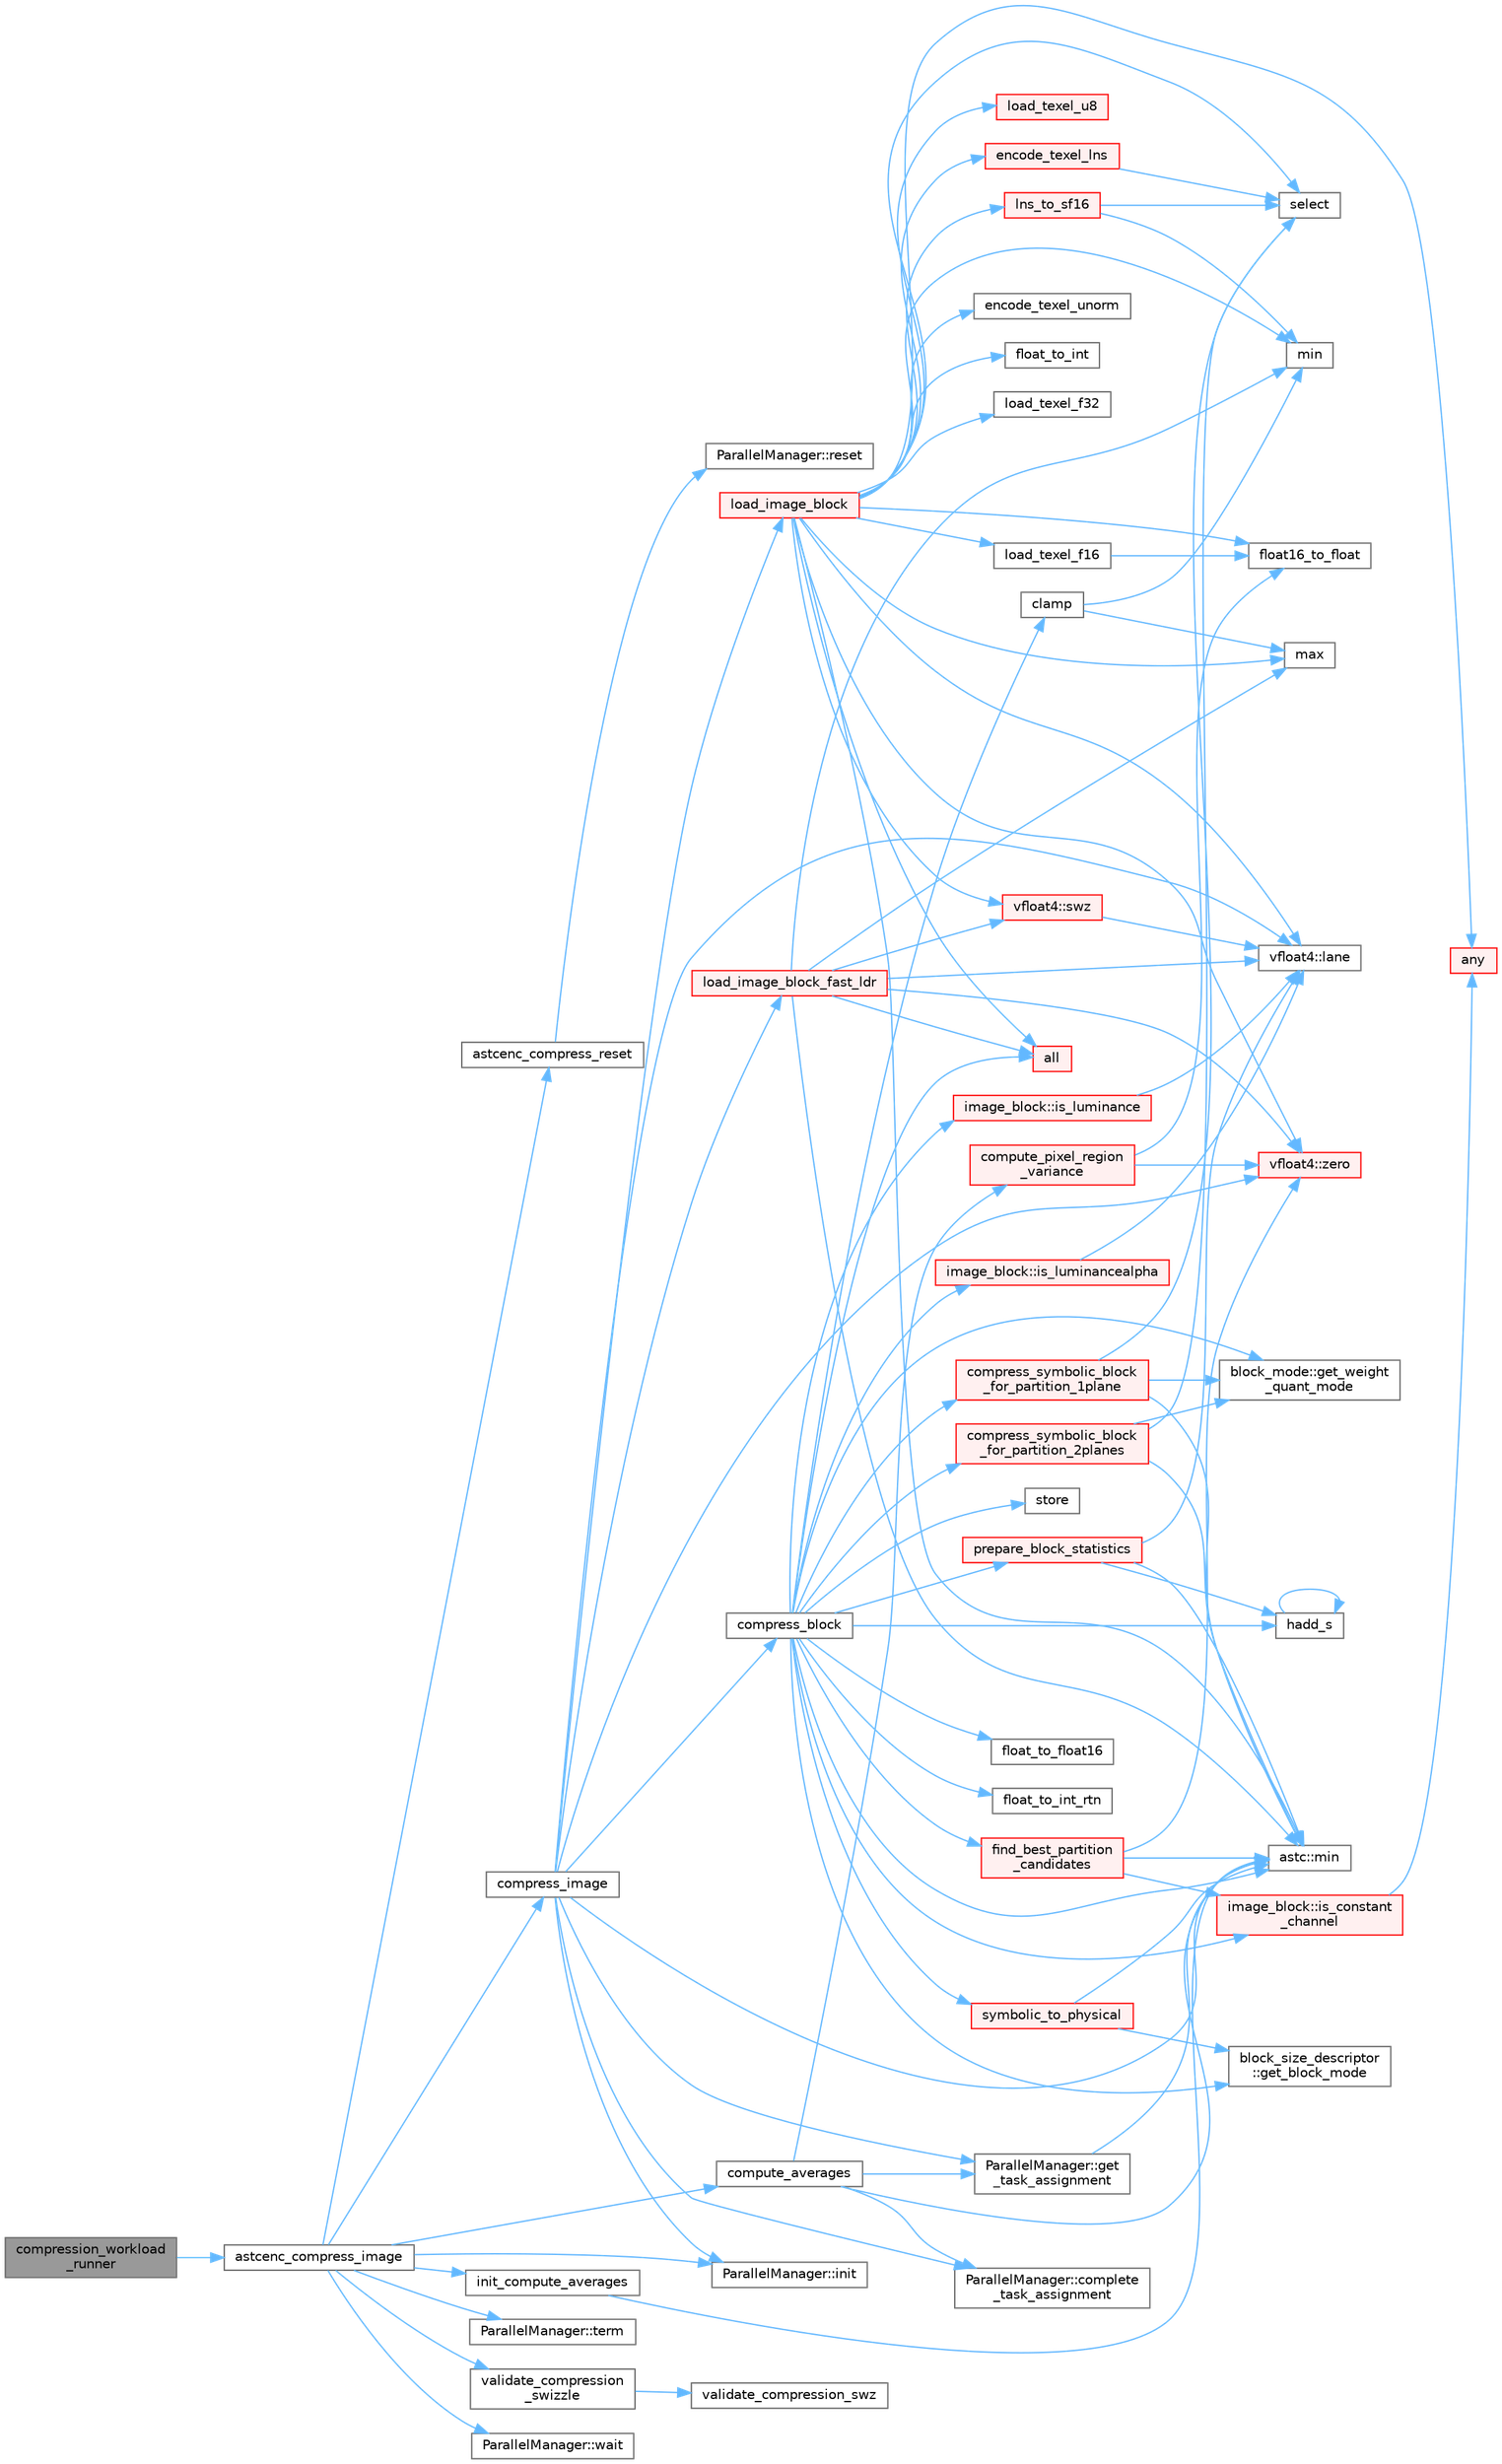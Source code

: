 digraph "compression_workload_runner"
{
 // LATEX_PDF_SIZE
  bgcolor="transparent";
  edge [fontname=Helvetica,fontsize=10,labelfontname=Helvetica,labelfontsize=10];
  node [fontname=Helvetica,fontsize=10,shape=box,height=0.2,width=0.4];
  rankdir="LR";
  Node1 [id="Node000001",label="compression_workload\l_runner",height=0.2,width=0.4,color="gray40", fillcolor="grey60", style="filled", fontcolor="black",tooltip="Runner callback function for a compression worker thread."];
  Node1 -> Node2 [id="edge1_Node000001_Node000002",color="steelblue1",style="solid",tooltip=" "];
  Node2 [id="Node000002",label="astcenc_compress_image",height=0.2,width=0.4,color="grey40", fillcolor="white", style="filled",URL="$astcenc__entry_8cpp.html#ad762aa055eed75156c99309158a40e90",tooltip="Compress an image."];
  Node2 -> Node3 [id="edge2_Node000002_Node000003",color="steelblue1",style="solid",tooltip=" "];
  Node3 [id="Node000003",label="astcenc_compress_reset",height=0.2,width=0.4,color="grey40", fillcolor="white", style="filled",URL="$astcenc__entry_8cpp.html#a72c515300f4a4cf56c7bb41247960d72",tooltip="Reset the codec state for a new compression."];
  Node3 -> Node4 [id="edge3_Node000003_Node000004",color="steelblue1",style="solid",tooltip=" "];
  Node4 [id="Node000004",label="ParallelManager::reset",height=0.2,width=0.4,color="grey40", fillcolor="white", style="filled",URL="$class_parallel_manager.html#a9dfbf8571d608ce0d4196ac32184eea5",tooltip="Reset the tracker for a new processing batch."];
  Node2 -> Node5 [id="edge4_Node000002_Node000005",color="steelblue1",style="solid",tooltip=" "];
  Node5 [id="Node000005",label="compress_image",height=0.2,width=0.4,color="grey40", fillcolor="white", style="filled",URL="$astcenc__entry_8cpp.html#acbecfd32ce013d567cac16a877c20f42",tooltip="Compress an image, after any preflight has completed."];
  Node5 -> Node6 [id="edge5_Node000005_Node000006",color="steelblue1",style="solid",tooltip=" "];
  Node6 [id="Node000006",label="ParallelManager::complete\l_task_assignment",height=0.2,width=0.4,color="grey40", fillcolor="white", style="filled",URL="$class_parallel_manager.html#a5236e474ddffa7f805e425f1dc660d1c",tooltip="Complete a task assignment."];
  Node5 -> Node7 [id="edge6_Node000005_Node000007",color="steelblue1",style="solid",tooltip=" "];
  Node7 [id="Node000007",label="compress_block",height=0.2,width=0.4,color="grey40", fillcolor="white", style="filled",URL="$astcenc__compress__symbolic_8cpp.html#a579b9a2ceeecda2fb3abe63b8311df1c",tooltip="Compress an image block into a physical block."];
  Node7 -> Node8 [id="edge7_Node000007_Node000008",color="steelblue1",style="solid",tooltip=" "];
  Node8 [id="Node000008",label="all",height=0.2,width=0.4,color="red", fillcolor="#FFF0F0", style="filled",URL="$astcenc__vecmathlib__avx2__8_8h.html#ad93dff3341cbbeed568d4bd6dc4ef87c",tooltip="True if all lanes are enabled, false otherwise."];
  Node7 -> Node10 [id="edge8_Node000007_Node000010",color="steelblue1",style="solid",tooltip=" "];
  Node10 [id="Node000010",label="clamp",height=0.2,width=0.4,color="grey40", fillcolor="white", style="filled",URL="$astcenc__vecmathlib__avx2__8_8h.html#ae91c0bb0ebd82ed2a7fa7aa915f6e76e",tooltip="Return the clamped value between min and max."];
  Node10 -> Node11 [id="edge9_Node000010_Node000011",color="steelblue1",style="solid",tooltip=" "];
  Node11 [id="Node000011",label="max",height=0.2,width=0.4,color="grey40", fillcolor="white", style="filled",URL="$astcenc__vecmathlib__avx2__8_8h.html#aa162915c044e97cc1f6d630338761fd3",tooltip="Return the max vector of two vectors."];
  Node10 -> Node12 [id="edge10_Node000010_Node000012",color="steelblue1",style="solid",tooltip=" "];
  Node12 [id="Node000012",label="min",height=0.2,width=0.4,color="grey40", fillcolor="white", style="filled",URL="$astcenc__vecmathlib__avx2__8_8h.html#a165b3db4e7ced1551e1880a01a01150b",tooltip="Return the min vector of two vectors."];
  Node7 -> Node13 [id="edge11_Node000007_Node000013",color="steelblue1",style="solid",tooltip=" "];
  Node13 [id="Node000013",label="compress_symbolic_block\l_for_partition_1plane",height=0.2,width=0.4,color="red", fillcolor="#FFF0F0", style="filled",URL="$astcenc__compress__symbolic_8cpp.html#af5f518a15600c71922e69267dea2db99",tooltip="Compress a block using a chosen partitioning and 1 plane of weights."];
  Node13 -> Node141 [id="edge12_Node000013_Node000141",color="steelblue1",style="solid",tooltip=" "];
  Node141 [id="Node000141",label="block_mode::get_weight\l_quant_mode",height=0.2,width=0.4,color="grey40", fillcolor="white", style="filled",URL="$structblock__mode.html#a760578093fb16da4932bc26d2d5c1837",tooltip="Get the weight quantization used by this block mode."];
  Node13 -> Node60 [id="edge13_Node000013_Node000060",color="steelblue1",style="solid",tooltip=" "];
  Node60 [id="Node000060",label="astc::min",height=0.2,width=0.4,color="grey40", fillcolor="white", style="filled",URL="$namespaceastc.html#af78c0d31374aa9923633a3a2abf8d738",tooltip="Return the minimum of two values."];
  Node13 -> Node23 [id="edge14_Node000013_Node000023",color="steelblue1",style="solid",tooltip=" "];
  Node23 [id="Node000023",label="select",height=0.2,width=0.4,color="grey40", fillcolor="white", style="filled",URL="$astcenc__vecmathlib__avx2__8_8h.html#a844ab5b69b84569f033be33bf5fb9fbc",tooltip="Return lanes from b if cond is set, else a."];
  Node7 -> Node179 [id="edge15_Node000007_Node000179",color="steelblue1",style="solid",tooltip=" "];
  Node179 [id="Node000179",label="compress_symbolic_block\l_for_partition_2planes",height=0.2,width=0.4,color="red", fillcolor="#FFF0F0", style="filled",URL="$astcenc__compress__symbolic_8cpp.html#af11a976c8ea386db054bef472ce0667c",tooltip="Compress a block using a chosen partitioning and 2 planes of weights."];
  Node179 -> Node141 [id="edge16_Node000179_Node000141",color="steelblue1",style="solid",tooltip=" "];
  Node179 -> Node60 [id="edge17_Node000179_Node000060",color="steelblue1",style="solid",tooltip=" "];
  Node179 -> Node23 [id="edge18_Node000179_Node000023",color="steelblue1",style="solid",tooltip=" "];
  Node7 -> Node191 [id="edge19_Node000007_Node000191",color="steelblue1",style="solid",tooltip=" "];
  Node191 [id="Node000191",label="find_best_partition\l_candidates",height=0.2,width=0.4,color="red", fillcolor="#FFF0F0", style="filled",URL="$astcenc__find__best__partitioning_8cpp.html#a7577b3047a3f9f0fe44fd579f5450630",tooltip="Find the best set of partitions to trial for a given block."];
  Node191 -> Node70 [id="edge20_Node000191_Node000070",color="steelblue1",style="solid",tooltip=" "];
  Node70 [id="Node000070",label="image_block::is_constant\l_channel",height=0.2,width=0.4,color="red", fillcolor="#FFF0F0", style="filled",URL="$structimage__block.html#ae3c0735355d378591db6cb7a011e381a",tooltip="Test if a single color channel is constant across the block."];
  Node70 -> Node71 [id="edge21_Node000070_Node000071",color="steelblue1",style="solid",tooltip=" "];
  Node71 [id="Node000071",label="any",height=0.2,width=0.4,color="red", fillcolor="#FFF0F0", style="filled",URL="$astcenc__vecmathlib__avx2__8_8h.html#a1fcb81537a701f246e75fa622c2dd8ee",tooltip="True if any lanes are enabled, false otherwise."];
  Node191 -> Node60 [id="edge22_Node000191_Node000060",color="steelblue1",style="solid",tooltip=" "];
  Node191 -> Node26 [id="edge23_Node000191_Node000026",color="steelblue1",style="solid",tooltip=" "];
  Node26 [id="Node000026",label="vfloat4::zero",height=0.2,width=0.4,color="red", fillcolor="#FFF0F0", style="filled",URL="$structvfloat4.html#a04b5f338012dab6be0b2bd7910fcbcae",tooltip="Factory that returns a vector of zeros."];
  Node7 -> Node206 [id="edge24_Node000007_Node000206",color="steelblue1",style="solid",tooltip=" "];
  Node206 [id="Node000206",label="float_to_float16",height=0.2,width=0.4,color="grey40", fillcolor="white", style="filled",URL="$astcenc__vecmathlib__neon__4_8h.html#ae8701a3f44d7b99016d54c3d6ee27581",tooltip="Return a float16 value for a float vector, using round-to-nearest."];
  Node7 -> Node159 [id="edge25_Node000007_Node000159",color="steelblue1",style="solid",tooltip=" "];
  Node159 [id="Node000159",label="float_to_int_rtn",height=0.2,width=0.4,color="grey40", fillcolor="white", style="filled",URL="$astcenc__vecmathlib__avx2__8_8h.html#a598d6ea3ba27a788b12341a5263c7881",tooltip="Return a integer value for a float vector, using round-to-nearest."];
  Node7 -> Node105 [id="edge26_Node000007_Node000105",color="steelblue1",style="solid",tooltip=" "];
  Node105 [id="Node000105",label="block_size_descriptor\l::get_block_mode",height=0.2,width=0.4,color="grey40", fillcolor="white", style="filled",URL="$structblock__size__descriptor.html#a13608eb55e48c96b6243f4830278ebf3",tooltip="Get the block mode structure for index block_mode."];
  Node7 -> Node141 [id="edge27_Node000007_Node000141",color="steelblue1",style="solid",tooltip=" "];
  Node7 -> Node41 [id="edge28_Node000007_Node000041",color="steelblue1",style="solid",tooltip=" "];
  Node41 [id="Node000041",label="hadd_s",height=0.2,width=0.4,color="grey40", fillcolor="white", style="filled",URL="$astcenc__vecmathlib__avx2__8_8h.html#aacd26478e4fe1f97a5d47e8adaacc898",tooltip="Return the horizontal sum of a vector."];
  Node41 -> Node41 [id="edge29_Node000041_Node000041",color="steelblue1",style="solid",tooltip=" "];
  Node7 -> Node70 [id="edge30_Node000007_Node000070",color="steelblue1",style="solid",tooltip=" "];
  Node7 -> Node85 [id="edge31_Node000007_Node000085",color="steelblue1",style="solid",tooltip=" "];
  Node85 [id="Node000085",label="image_block::is_luminance",height=0.2,width=0.4,color="red", fillcolor="#FFF0F0", style="filled",URL="$structimage__block.html#ac3e154e58086017c6e405b8cc7e52c9f",tooltip="Test if this block is a luminance block with constant 1.0 alpha."];
  Node85 -> Node32 [id="edge32_Node000085_Node000032",color="steelblue1",style="solid",tooltip=" "];
  Node32 [id="Node000032",label="vfloat4::lane",height=0.2,width=0.4,color="grey40", fillcolor="white", style="filled",URL="$structvfloat4.html#a04462a7815432c6bc3ce1b5e5d11e4fc",tooltip="Get the scalar value of a single lane."];
  Node7 -> Node207 [id="edge33_Node000007_Node000207",color="steelblue1",style="solid",tooltip=" "];
  Node207 [id="Node000207",label="image_block::is_luminancealpha",height=0.2,width=0.4,color="red", fillcolor="#FFF0F0", style="filled",URL="$structimage__block.html#aa7f3d29c2f755e47a887d090c5997880",tooltip="Test if this block is a luminance block with variable alpha."];
  Node207 -> Node32 [id="edge34_Node000207_Node000032",color="steelblue1",style="solid",tooltip=" "];
  Node7 -> Node60 [id="edge35_Node000007_Node000060",color="steelblue1",style="solid",tooltip=" "];
  Node7 -> Node208 [id="edge36_Node000007_Node000208",color="steelblue1",style="solid",tooltip=" "];
  Node208 [id="Node000208",label="prepare_block_statistics",height=0.2,width=0.4,color="red", fillcolor="#FFF0F0", style="filled",URL="$astcenc__compress__symbolic_8cpp.html#a6ac5bc5977155d0c8433492cd1985ce6",tooltip="Determine the lowest cross-channel correlation factor."];
  Node208 -> Node41 [id="edge37_Node000208_Node000041",color="steelblue1",style="solid",tooltip=" "];
  Node208 -> Node32 [id="edge38_Node000208_Node000032",color="steelblue1",style="solid",tooltip=" "];
  Node208 -> Node60 [id="edge39_Node000208_Node000060",color="steelblue1",style="solid",tooltip=" "];
  Node7 -> Node136 [id="edge40_Node000007_Node000136",color="steelblue1",style="solid",tooltip=" "];
  Node136 [id="Node000136",label="store",height=0.2,width=0.4,color="grey40", fillcolor="white", style="filled",URL="$astcenc__vecmathlib__avx2__8_8h.html#a61add2970baac5cf6b04177472ae1ed1",tooltip="Store a vector to an unaligned memory address."];
  Node7 -> Node210 [id="edge41_Node000007_Node000210",color="steelblue1",style="solid",tooltip=" "];
  Node210 [id="Node000210",label="symbolic_to_physical",height=0.2,width=0.4,color="red", fillcolor="#FFF0F0", style="filled",URL="$astcenc__symbolic__physical_8cpp.html#af7b1f1696c0ee5cbfd6f2546fa400011",tooltip="Convert a symbolic representation into a binary physical encoding."];
  Node210 -> Node105 [id="edge42_Node000210_Node000105",color="steelblue1",style="solid",tooltip=" "];
  Node210 -> Node60 [id="edge43_Node000210_Node000060",color="steelblue1",style="solid",tooltip=" "];
  Node5 -> Node217 [id="edge44_Node000005_Node000217",color="steelblue1",style="solid",tooltip=" "];
  Node217 [id="Node000217",label="ParallelManager::get\l_task_assignment",height=0.2,width=0.4,color="grey40", fillcolor="white", style="filled",URL="$class_parallel_manager.html#ae0bb955f3fa52427590633355f0da01c",tooltip="Request a task assignment."];
  Node217 -> Node60 [id="edge45_Node000217_Node000060",color="steelblue1",style="solid",tooltip=" "];
  Node5 -> Node218 [id="edge46_Node000005_Node000218",color="steelblue1",style="solid",tooltip=" "];
  Node218 [id="Node000218",label="ParallelManager::init",height=0.2,width=0.4,color="grey40", fillcolor="white", style="filled",URL="$class_parallel_manager.html#af5c7b0a9139c6f1709ead3f135f0a861",tooltip="Trigger the pipeline stage init step."];
  Node5 -> Node32 [id="edge47_Node000005_Node000032",color="steelblue1",style="solid",tooltip=" "];
  Node5 -> Node219 [id="edge48_Node000005_Node000219",color="steelblue1",style="solid",tooltip=" "];
  Node219 [id="Node000219",label="load_image_block",height=0.2,width=0.4,color="red", fillcolor="#FFF0F0", style="filled",URL="$astcenc__image_8cpp.html#ac38601dc2481e26c57906255523f7262",tooltip="Load a single image block from the input image."];
  Node219 -> Node8 [id="edge49_Node000219_Node000008",color="steelblue1",style="solid",tooltip=" "];
  Node219 -> Node71 [id="edge50_Node000219_Node000071",color="steelblue1",style="solid",tooltip=" "];
  Node219 -> Node220 [id="edge51_Node000219_Node000220",color="steelblue1",style="solid",tooltip=" "];
  Node220 [id="Node000220",label="encode_texel_lns",height=0.2,width=0.4,color="red", fillcolor="#FFF0F0", style="filled",URL="$astcenc__image_8cpp.html#ab1928a8877d97e7fca94c20dff6d3326",tooltip="Encode a texel that includes at least some HDR LNS texels."];
  Node220 -> Node23 [id="edge52_Node000220_Node000023",color="steelblue1",style="solid",tooltip=" "];
  Node219 -> Node223 [id="edge53_Node000219_Node000223",color="steelblue1",style="solid",tooltip=" "];
  Node223 [id="Node000223",label="encode_texel_unorm",height=0.2,width=0.4,color="grey40", fillcolor="white", style="filled",URL="$astcenc__image_8cpp.html#a94c9a0ba5f46a781280e3d102b1c9179",tooltip="Encode a texel that is entirely LDR linear."];
  Node219 -> Node224 [id="edge54_Node000219_Node000224",color="steelblue1",style="solid",tooltip=" "];
  Node224 [id="Node000224",label="float16_to_float",height=0.2,width=0.4,color="grey40", fillcolor="white", style="filled",URL="$astcenc__vecmathlib__neon__4_8h.html#afd7aa2069bdf377067c3abaca1256432",tooltip="Return a float value for a float16 vector."];
  Node219 -> Node29 [id="edge55_Node000219_Node000029",color="steelblue1",style="solid",tooltip=" "];
  Node29 [id="Node000029",label="float_to_int",height=0.2,width=0.4,color="grey40", fillcolor="white", style="filled",URL="$astcenc__vecmathlib__avx2__8_8h.html#afdaab5e0b4a39a5dd28fb5b40642e57d",tooltip="Return a integer value for a float vector, using truncation."];
  Node219 -> Node32 [id="edge56_Node000219_Node000032",color="steelblue1",style="solid",tooltip=" "];
  Node219 -> Node225 [id="edge57_Node000219_Node000225",color="steelblue1",style="solid",tooltip=" "];
  Node225 [id="Node000225",label="lns_to_sf16",height=0.2,width=0.4,color="red", fillcolor="#FFF0F0", style="filled",URL="$astcenc__vecmathlib_8h.html#aa1ab2044e5354115ee71324e30fba1ed",tooltip="Convert 16-bit LNS to float16."];
  Node225 -> Node12 [id="edge58_Node000225_Node000012",color="steelblue1",style="solid",tooltip=" "];
  Node225 -> Node23 [id="edge59_Node000225_Node000023",color="steelblue1",style="solid",tooltip=" "];
  Node219 -> Node226 [id="edge60_Node000219_Node000226",color="steelblue1",style="solid",tooltip=" "];
  Node226 [id="Node000226",label="load_texel_f16",height=0.2,width=0.4,color="grey40", fillcolor="white", style="filled",URL="$astcenc__image_8cpp.html#ad2ea4a92f4b88093986f54423a11d6a5",tooltip="Load a 16-bit fp16 texel from a data array."];
  Node226 -> Node224 [id="edge61_Node000226_Node000224",color="steelblue1",style="solid",tooltip=" "];
  Node219 -> Node227 [id="edge62_Node000219_Node000227",color="steelblue1",style="solid",tooltip=" "];
  Node227 [id="Node000227",label="load_texel_f32",height=0.2,width=0.4,color="grey40", fillcolor="white", style="filled",URL="$astcenc__image_8cpp.html#a8d442e093c3f3dc33123fa3ecbe6dece",tooltip="Load a 32-bit float texel from a data array."];
  Node219 -> Node228 [id="edge63_Node000219_Node000228",color="steelblue1",style="solid",tooltip=" "];
  Node228 [id="Node000228",label="load_texel_u8",height=0.2,width=0.4,color="red", fillcolor="#FFF0F0", style="filled",URL="$astcenc__image_8cpp.html#a3308fe6e3772f49620b4b20258e7a28c",tooltip="Load a 8-bit UNORM texel from a data array."];
  Node219 -> Node11 [id="edge64_Node000219_Node000011",color="steelblue1",style="solid",tooltip=" "];
  Node219 -> Node60 [id="edge65_Node000219_Node000060",color="steelblue1",style="solid",tooltip=" "];
  Node219 -> Node12 [id="edge66_Node000219_Node000012",color="steelblue1",style="solid",tooltip=" "];
  Node219 -> Node23 [id="edge67_Node000219_Node000023",color="steelblue1",style="solid",tooltip=" "];
  Node219 -> Node51 [id="edge68_Node000219_Node000051",color="steelblue1",style="solid",tooltip=" "];
  Node51 [id="Node000051",label="vfloat4::swz",height=0.2,width=0.4,color="red", fillcolor="#FFF0F0", style="filled",URL="$structvfloat4.html#a0a3e390831722cc8e54f29155699f3a5",tooltip="Return a swizzled float 2."];
  Node51 -> Node32 [id="edge69_Node000051_Node000032",color="steelblue1",style="solid",tooltip=" "];
  Node219 -> Node26 [id="edge70_Node000219_Node000026",color="steelblue1",style="solid",tooltip=" "];
  Node5 -> Node231 [id="edge71_Node000005_Node000231",color="steelblue1",style="solid",tooltip=" "];
  Node231 [id="Node000231",label="load_image_block_fast_ldr",height=0.2,width=0.4,color="red", fillcolor="#FFF0F0", style="filled",URL="$astcenc__image_8cpp.html#a04e3f01eb10a8a494e1d07b39c496bde",tooltip="Load a single image block from the input image."];
  Node231 -> Node8 [id="edge72_Node000231_Node000008",color="steelblue1",style="solid",tooltip=" "];
  Node231 -> Node32 [id="edge73_Node000231_Node000032",color="steelblue1",style="solid",tooltip=" "];
  Node231 -> Node11 [id="edge74_Node000231_Node000011",color="steelblue1",style="solid",tooltip=" "];
  Node231 -> Node60 [id="edge75_Node000231_Node000060",color="steelblue1",style="solid",tooltip=" "];
  Node231 -> Node12 [id="edge76_Node000231_Node000012",color="steelblue1",style="solid",tooltip=" "];
  Node231 -> Node51 [id="edge77_Node000231_Node000051",color="steelblue1",style="solid",tooltip=" "];
  Node231 -> Node26 [id="edge78_Node000231_Node000026",color="steelblue1",style="solid",tooltip=" "];
  Node5 -> Node60 [id="edge79_Node000005_Node000060",color="steelblue1",style="solid",tooltip=" "];
  Node5 -> Node26 [id="edge80_Node000005_Node000026",color="steelblue1",style="solid",tooltip=" "];
  Node2 -> Node232 [id="edge81_Node000002_Node000232",color="steelblue1",style="solid",tooltip=" "];
  Node232 [id="Node000232",label="compute_averages",height=0.2,width=0.4,color="grey40", fillcolor="white", style="filled",URL="$astcenc__entry_8cpp.html#abb4b489d57171cfb1ebe0be7d24ef1d9",tooltip="Compute regional averages in an image."];
  Node232 -> Node6 [id="edge82_Node000232_Node000006",color="steelblue1",style="solid",tooltip=" "];
  Node232 -> Node233 [id="edge83_Node000232_Node000233",color="steelblue1",style="solid",tooltip=" "];
  Node233 [id="Node000233",label="compute_pixel_region\l_variance",height=0.2,width=0.4,color="red", fillcolor="#FFF0F0", style="filled",URL="$astcenc__compute__variance_8cpp.html#a8cd8e456dcff495dba9b6666be024007",tooltip="Compute averages for a pixel region."];
  Node233 -> Node224 [id="edge84_Node000233_Node000224",color="steelblue1",style="solid",tooltip=" "];
  Node233 -> Node26 [id="edge85_Node000233_Node000026",color="steelblue1",style="solid",tooltip=" "];
  Node232 -> Node217 [id="edge86_Node000232_Node000217",color="steelblue1",style="solid",tooltip=" "];
  Node232 -> Node60 [id="edge87_Node000232_Node000060",color="steelblue1",style="solid",tooltip=" "];
  Node2 -> Node218 [id="edge88_Node000002_Node000218",color="steelblue1",style="solid",tooltip=" "];
  Node2 -> Node235 [id="edge89_Node000002_Node000235",color="steelblue1",style="solid",tooltip=" "];
  Node235 [id="Node000235",label="init_compute_averages",height=0.2,width=0.4,color="grey40", fillcolor="white", style="filled",URL="$astcenc__compute__variance_8cpp.html#a3f9cb247b3a6133147c430dfd81b3d96",tooltip="Setup computation of regional averages in an image."];
  Node235 -> Node60 [id="edge90_Node000235_Node000060",color="steelblue1",style="solid",tooltip=" "];
  Node2 -> Node236 [id="edge91_Node000002_Node000236",color="steelblue1",style="solid",tooltip=" "];
  Node236 [id="Node000236",label="ParallelManager::term",height=0.2,width=0.4,color="grey40", fillcolor="white", style="filled",URL="$class_parallel_manager.html#aa4855579e8b5efa4190e1f30db498300",tooltip="Trigger the pipeline stage term step."];
  Node2 -> Node237 [id="edge92_Node000002_Node000237",color="steelblue1",style="solid",tooltip=" "];
  Node237 [id="Node000237",label="validate_compression\l_swizzle",height=0.2,width=0.4,color="grey40", fillcolor="white", style="filled",URL="$astcenc__entry_8cpp.html#a6cf3c861fc7e2dcc766b5a18bc84c2de",tooltip="Validate overall compression swizzle."];
  Node237 -> Node238 [id="edge93_Node000237_Node000238",color="steelblue1",style="solid",tooltip=" "];
  Node238 [id="Node000238",label="validate_compression_swz",height=0.2,width=0.4,color="grey40", fillcolor="white", style="filled",URL="$astcenc__entry_8cpp.html#a0ada8b63b230be4c664f4b4223c787bc",tooltip="Validate single channel compression swizzle."];
  Node2 -> Node239 [id="edge94_Node000002_Node000239",color="steelblue1",style="solid",tooltip=" "];
  Node239 [id="Node000239",label="ParallelManager::wait",height=0.2,width=0.4,color="grey40", fillcolor="white", style="filled",URL="$class_parallel_manager.html#afdfb2d5fce334f335edb01c8106e784c",tooltip="Wait for stage processing to complete."];
}
